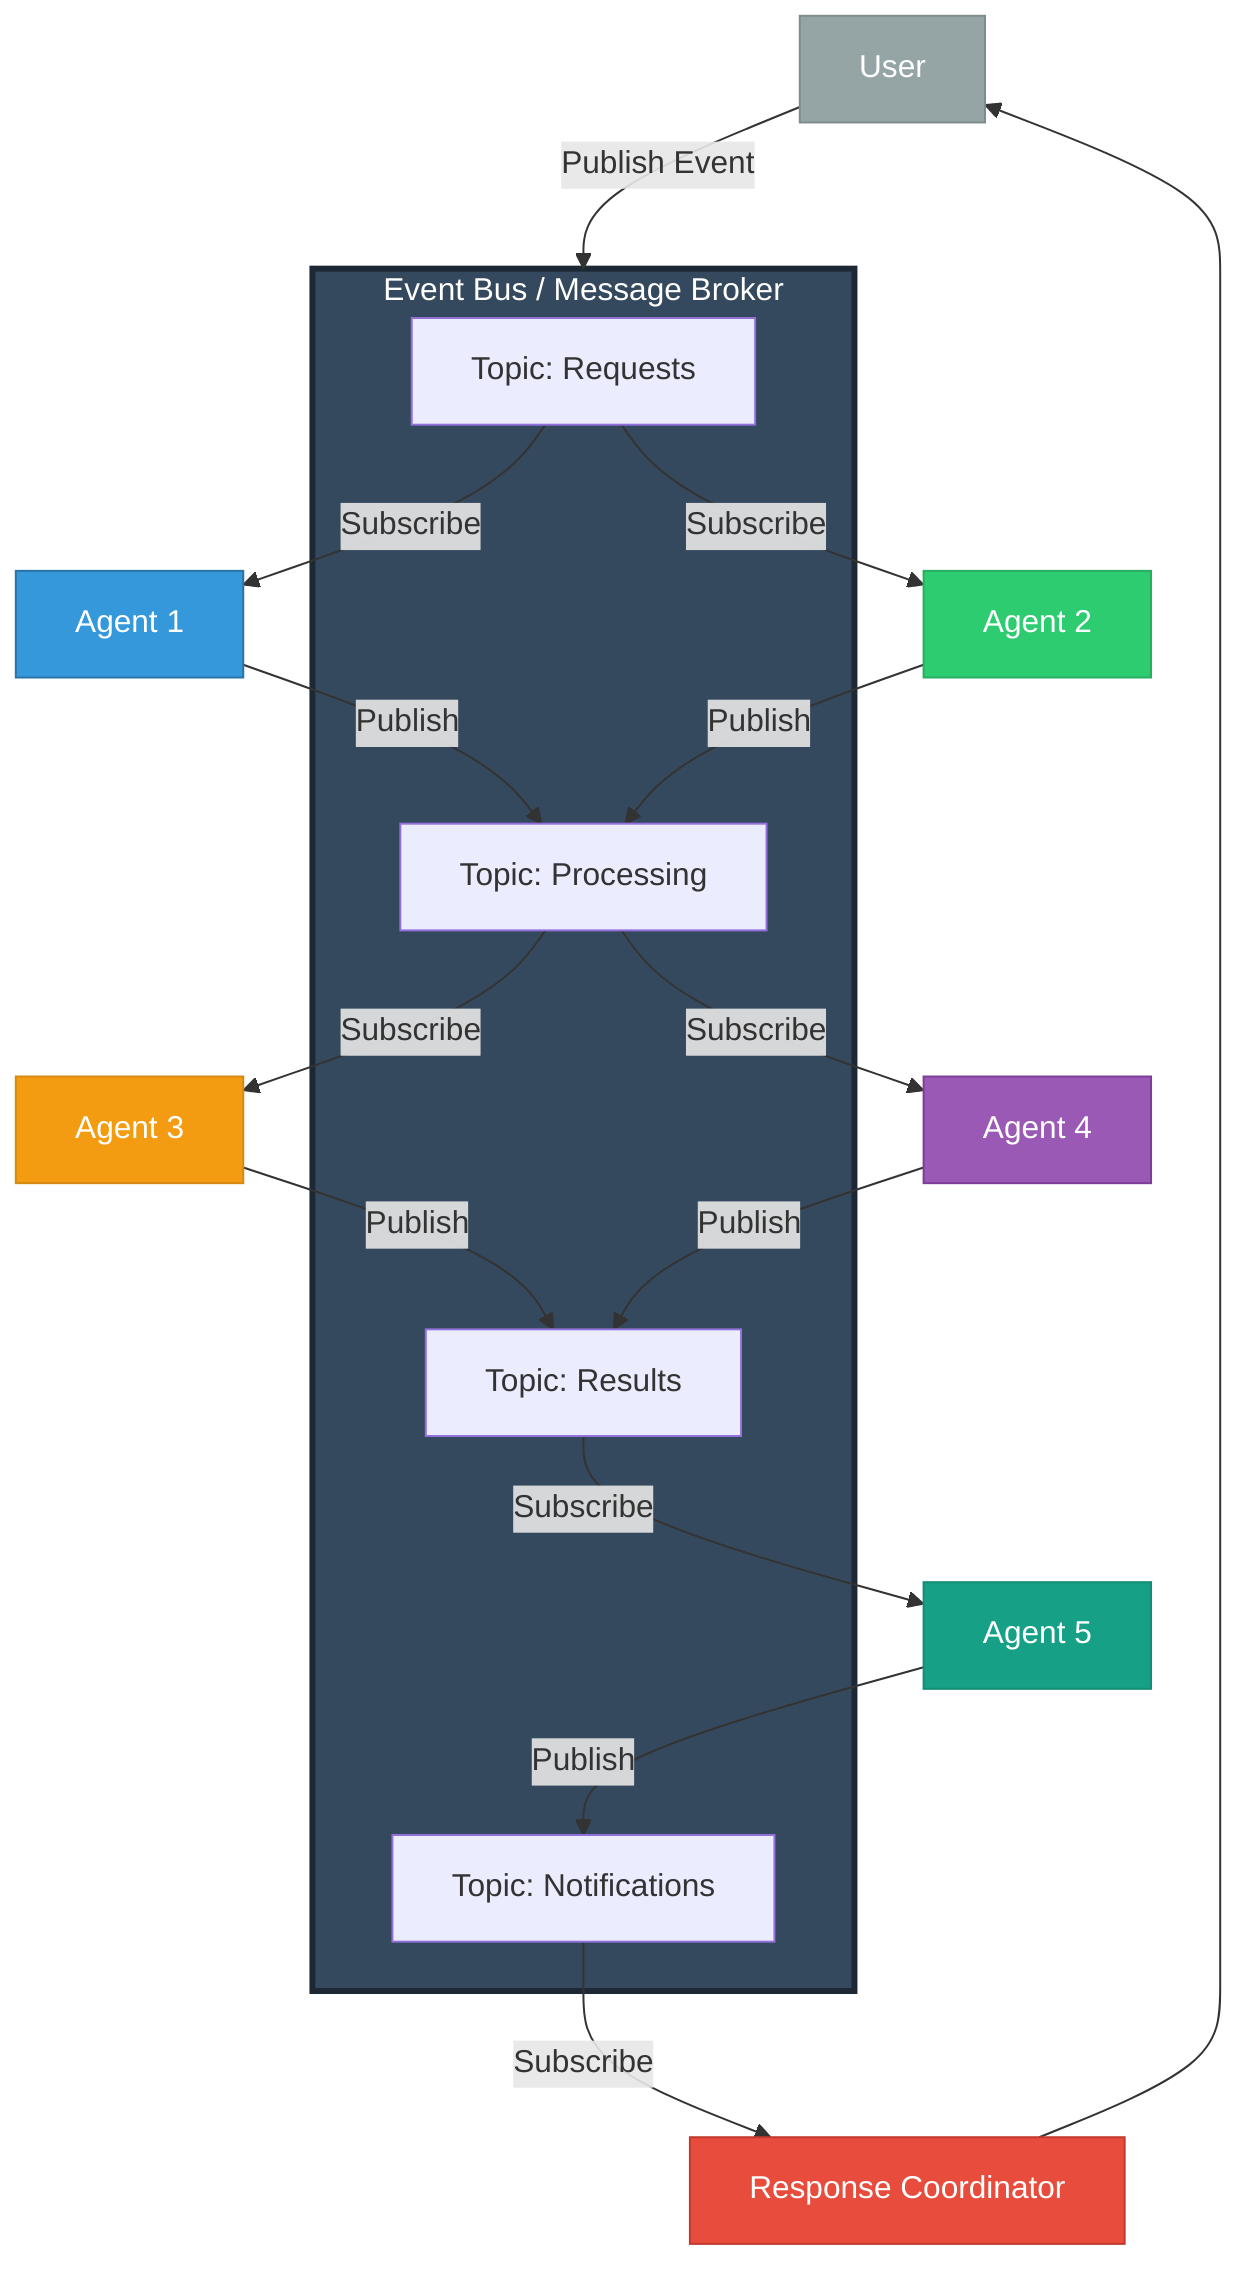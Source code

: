 graph TB
    User[User] -->|Publish Event| EventBus

    subgraph EventBus [Event Bus / Message Broker]
        Topic1[Topic: Requests]
        Topic2[Topic: Processing]
        Topic3[Topic: Results]
        Topic4[Topic: Notifications]
    end

    Topic1 -->|Subscribe| Agent1[Agent 1]
    Topic1 -->|Subscribe| Agent2[Agent 2]

    Agent1 -->|Publish| Topic2
    Agent2 -->|Publish| Topic2

    Topic2 -->|Subscribe| Agent3[Agent 3]
    Topic2 -->|Subscribe| Agent4[Agent 4]

    Agent3 -->|Publish| Topic3
    Agent4 -->|Publish| Topic3

    Topic3 -->|Subscribe| Agent5[Agent 5]
    Agent5 -->|Publish| Topic4

    Topic4 -->|Subscribe| Coordinator[Response Coordinator]
    Coordinator --> User

    style EventBus fill:#34495e,stroke:#1c2833,color:#fff,stroke-width:3px
    style Coordinator fill:#e74c3c,stroke:#c0392b,color:#fff
    style Agent1 fill:#3498db,stroke:#2874a6,color:#fff
    style Agent2 fill:#2ecc71,stroke:#27ae60,color:#fff
    style Agent3 fill:#f39c12,stroke:#d68910,color:#fff
    style Agent4 fill:#9b59b6,stroke:#7d3c98,color:#fff
    style Agent5 fill:#16a085,stroke:#138d75,color:#fff
    style User fill:#95a5a6,stroke:#7f8c8d,color:#fff